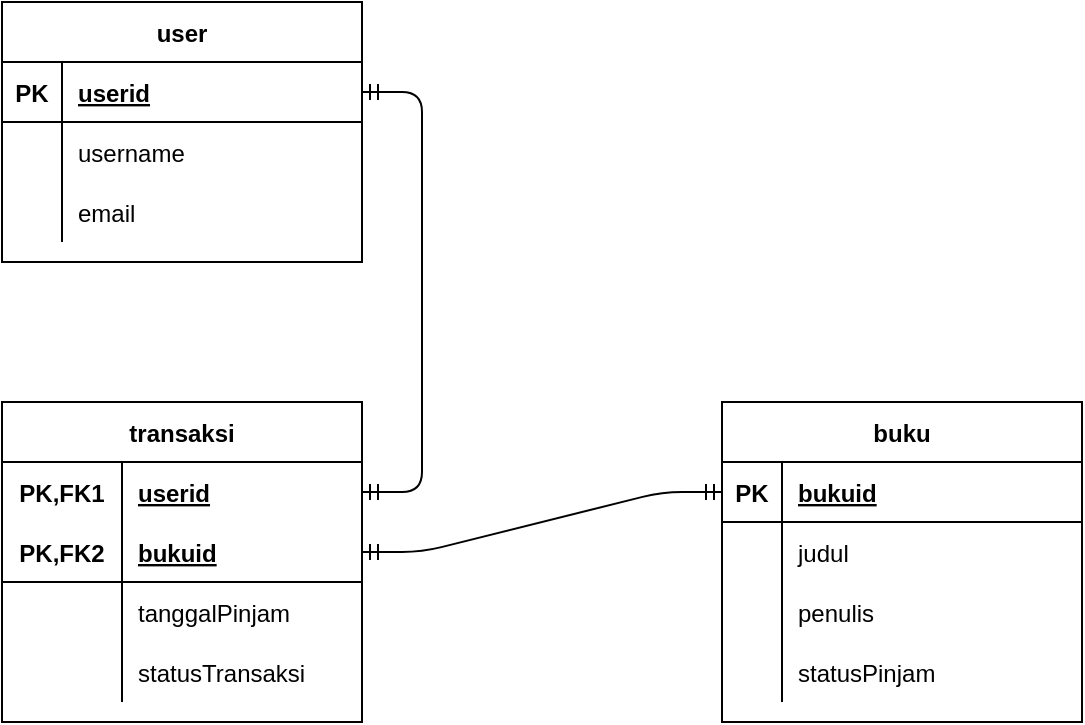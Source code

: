 <mxfile version="14.8.5" type="device"><diagram id="PZNlseLMngbeUFt8r440" name="Page-1"><mxGraphModel dx="868" dy="460" grid="1" gridSize="10" guides="1" tooltips="1" connect="1" arrows="1" fold="1" page="1" pageScale="1" pageWidth="827" pageHeight="1169" math="0" shadow="0"><root><mxCell id="0"/><mxCell id="1" parent="0"/><mxCell id="lCiLMDk_qjXaG9rMzKTr-1" value="user" style="shape=table;startSize=30;container=1;collapsible=1;childLayout=tableLayout;fixedRows=1;rowLines=0;fontStyle=1;align=center;resizeLast=1;" vertex="1" parent="1"><mxGeometry x="80" y="40" width="180" height="130" as="geometry"/></mxCell><mxCell id="lCiLMDk_qjXaG9rMzKTr-2" value="" style="shape=partialRectangle;collapsible=0;dropTarget=0;pointerEvents=0;fillColor=none;top=0;left=0;bottom=1;right=0;points=[[0,0.5],[1,0.5]];portConstraint=eastwest;" vertex="1" parent="lCiLMDk_qjXaG9rMzKTr-1"><mxGeometry y="30" width="180" height="30" as="geometry"/></mxCell><mxCell id="lCiLMDk_qjXaG9rMzKTr-3" value="PK" style="shape=partialRectangle;connectable=0;fillColor=none;top=0;left=0;bottom=0;right=0;fontStyle=1;overflow=hidden;" vertex="1" parent="lCiLMDk_qjXaG9rMzKTr-2"><mxGeometry width="30" height="30" as="geometry"/></mxCell><mxCell id="lCiLMDk_qjXaG9rMzKTr-4" value="userid" style="shape=partialRectangle;connectable=0;fillColor=none;top=0;left=0;bottom=0;right=0;align=left;spacingLeft=6;fontStyle=5;overflow=hidden;" vertex="1" parent="lCiLMDk_qjXaG9rMzKTr-2"><mxGeometry x="30" width="150" height="30" as="geometry"/></mxCell><mxCell id="lCiLMDk_qjXaG9rMzKTr-5" value="" style="shape=partialRectangle;collapsible=0;dropTarget=0;pointerEvents=0;fillColor=none;top=0;left=0;bottom=0;right=0;points=[[0,0.5],[1,0.5]];portConstraint=eastwest;" vertex="1" parent="lCiLMDk_qjXaG9rMzKTr-1"><mxGeometry y="60" width="180" height="30" as="geometry"/></mxCell><mxCell id="lCiLMDk_qjXaG9rMzKTr-6" value="" style="shape=partialRectangle;connectable=0;fillColor=none;top=0;left=0;bottom=0;right=0;editable=1;overflow=hidden;" vertex="1" parent="lCiLMDk_qjXaG9rMzKTr-5"><mxGeometry width="30" height="30" as="geometry"/></mxCell><mxCell id="lCiLMDk_qjXaG9rMzKTr-7" value="username" style="shape=partialRectangle;connectable=0;fillColor=none;top=0;left=0;bottom=0;right=0;align=left;spacingLeft=6;overflow=hidden;" vertex="1" parent="lCiLMDk_qjXaG9rMzKTr-5"><mxGeometry x="30" width="150" height="30" as="geometry"/></mxCell><mxCell id="lCiLMDk_qjXaG9rMzKTr-8" value="" style="shape=partialRectangle;collapsible=0;dropTarget=0;pointerEvents=0;fillColor=none;top=0;left=0;bottom=0;right=0;points=[[0,0.5],[1,0.5]];portConstraint=eastwest;" vertex="1" parent="lCiLMDk_qjXaG9rMzKTr-1"><mxGeometry y="90" width="180" height="30" as="geometry"/></mxCell><mxCell id="lCiLMDk_qjXaG9rMzKTr-9" value="" style="shape=partialRectangle;connectable=0;fillColor=none;top=0;left=0;bottom=0;right=0;editable=1;overflow=hidden;" vertex="1" parent="lCiLMDk_qjXaG9rMzKTr-8"><mxGeometry width="30" height="30" as="geometry"/></mxCell><mxCell id="lCiLMDk_qjXaG9rMzKTr-10" value="email" style="shape=partialRectangle;connectable=0;fillColor=none;top=0;left=0;bottom=0;right=0;align=left;spacingLeft=6;overflow=hidden;" vertex="1" parent="lCiLMDk_qjXaG9rMzKTr-8"><mxGeometry x="30" width="150" height="30" as="geometry"/></mxCell><mxCell id="lCiLMDk_qjXaG9rMzKTr-20" value="buku" style="shape=table;startSize=30;container=1;collapsible=1;childLayout=tableLayout;fixedRows=1;rowLines=0;fontStyle=1;align=center;resizeLast=1;" vertex="1" parent="1"><mxGeometry x="440" y="240" width="180" height="160" as="geometry"/></mxCell><mxCell id="lCiLMDk_qjXaG9rMzKTr-21" value="" style="shape=partialRectangle;collapsible=0;dropTarget=0;pointerEvents=0;fillColor=none;top=0;left=0;bottom=1;right=0;points=[[0,0.5],[1,0.5]];portConstraint=eastwest;" vertex="1" parent="lCiLMDk_qjXaG9rMzKTr-20"><mxGeometry y="30" width="180" height="30" as="geometry"/></mxCell><mxCell id="lCiLMDk_qjXaG9rMzKTr-22" value="PK" style="shape=partialRectangle;connectable=0;fillColor=none;top=0;left=0;bottom=0;right=0;fontStyle=1;overflow=hidden;" vertex="1" parent="lCiLMDk_qjXaG9rMzKTr-21"><mxGeometry width="30" height="30" as="geometry"/></mxCell><mxCell id="lCiLMDk_qjXaG9rMzKTr-23" value="bukuid" style="shape=partialRectangle;connectable=0;fillColor=none;top=0;left=0;bottom=0;right=0;align=left;spacingLeft=6;fontStyle=5;overflow=hidden;" vertex="1" parent="lCiLMDk_qjXaG9rMzKTr-21"><mxGeometry x="30" width="150" height="30" as="geometry"/></mxCell><mxCell id="lCiLMDk_qjXaG9rMzKTr-24" value="" style="shape=partialRectangle;collapsible=0;dropTarget=0;pointerEvents=0;fillColor=none;top=0;left=0;bottom=0;right=0;points=[[0,0.5],[1,0.5]];portConstraint=eastwest;" vertex="1" parent="lCiLMDk_qjXaG9rMzKTr-20"><mxGeometry y="60" width="180" height="30" as="geometry"/></mxCell><mxCell id="lCiLMDk_qjXaG9rMzKTr-25" value="" style="shape=partialRectangle;connectable=0;fillColor=none;top=0;left=0;bottom=0;right=0;editable=1;overflow=hidden;" vertex="1" parent="lCiLMDk_qjXaG9rMzKTr-24"><mxGeometry width="30" height="30" as="geometry"/></mxCell><mxCell id="lCiLMDk_qjXaG9rMzKTr-26" value="judul" style="shape=partialRectangle;connectable=0;fillColor=none;top=0;left=0;bottom=0;right=0;align=left;spacingLeft=6;overflow=hidden;" vertex="1" parent="lCiLMDk_qjXaG9rMzKTr-24"><mxGeometry x="30" width="150" height="30" as="geometry"/></mxCell><mxCell id="lCiLMDk_qjXaG9rMzKTr-27" value="" style="shape=partialRectangle;collapsible=0;dropTarget=0;pointerEvents=0;fillColor=none;top=0;left=0;bottom=0;right=0;points=[[0,0.5],[1,0.5]];portConstraint=eastwest;" vertex="1" parent="lCiLMDk_qjXaG9rMzKTr-20"><mxGeometry y="90" width="180" height="30" as="geometry"/></mxCell><mxCell id="lCiLMDk_qjXaG9rMzKTr-28" value="" style="shape=partialRectangle;connectable=0;fillColor=none;top=0;left=0;bottom=0;right=0;editable=1;overflow=hidden;" vertex="1" parent="lCiLMDk_qjXaG9rMzKTr-27"><mxGeometry width="30" height="30" as="geometry"/></mxCell><mxCell id="lCiLMDk_qjXaG9rMzKTr-29" value="penulis" style="shape=partialRectangle;connectable=0;fillColor=none;top=0;left=0;bottom=0;right=0;align=left;spacingLeft=6;overflow=hidden;" vertex="1" parent="lCiLMDk_qjXaG9rMzKTr-27"><mxGeometry x="30" width="150" height="30" as="geometry"/></mxCell><mxCell id="lCiLMDk_qjXaG9rMzKTr-30" value="" style="shape=partialRectangle;collapsible=0;dropTarget=0;pointerEvents=0;fillColor=none;top=0;left=0;bottom=0;right=0;points=[[0,0.5],[1,0.5]];portConstraint=eastwest;" vertex="1" parent="lCiLMDk_qjXaG9rMzKTr-20"><mxGeometry y="120" width="180" height="30" as="geometry"/></mxCell><mxCell id="lCiLMDk_qjXaG9rMzKTr-31" value="" style="shape=partialRectangle;connectable=0;fillColor=none;top=0;left=0;bottom=0;right=0;editable=1;overflow=hidden;" vertex="1" parent="lCiLMDk_qjXaG9rMzKTr-30"><mxGeometry width="30" height="30" as="geometry"/></mxCell><mxCell id="lCiLMDk_qjXaG9rMzKTr-32" value="statusPinjam" style="shape=partialRectangle;connectable=0;fillColor=none;top=0;left=0;bottom=0;right=0;align=left;spacingLeft=6;overflow=hidden;" vertex="1" parent="lCiLMDk_qjXaG9rMzKTr-30"><mxGeometry x="30" width="150" height="30" as="geometry"/></mxCell><mxCell id="lCiLMDk_qjXaG9rMzKTr-50" value="transaksi" style="shape=table;startSize=30;container=1;collapsible=1;childLayout=tableLayout;fixedRows=1;rowLines=0;fontStyle=1;align=center;resizeLast=1;" vertex="1" parent="1"><mxGeometry x="80" y="240" width="180" height="160" as="geometry"/></mxCell><mxCell id="lCiLMDk_qjXaG9rMzKTr-51" value="" style="shape=partialRectangle;collapsible=0;dropTarget=0;pointerEvents=0;fillColor=none;top=0;left=0;bottom=0;right=0;points=[[0,0.5],[1,0.5]];portConstraint=eastwest;" vertex="1" parent="lCiLMDk_qjXaG9rMzKTr-50"><mxGeometry y="30" width="180" height="30" as="geometry"/></mxCell><mxCell id="lCiLMDk_qjXaG9rMzKTr-52" value="PK,FK1" style="shape=partialRectangle;connectable=0;fillColor=none;top=0;left=0;bottom=0;right=0;fontStyle=1;overflow=hidden;" vertex="1" parent="lCiLMDk_qjXaG9rMzKTr-51"><mxGeometry width="60" height="30" as="geometry"/></mxCell><mxCell id="lCiLMDk_qjXaG9rMzKTr-53" value="userid" style="shape=partialRectangle;connectable=0;fillColor=none;top=0;left=0;bottom=0;right=0;align=left;spacingLeft=6;fontStyle=5;overflow=hidden;" vertex="1" parent="lCiLMDk_qjXaG9rMzKTr-51"><mxGeometry x="60" width="120" height="30" as="geometry"/></mxCell><mxCell id="lCiLMDk_qjXaG9rMzKTr-54" value="" style="shape=partialRectangle;collapsible=0;dropTarget=0;pointerEvents=0;fillColor=none;top=0;left=0;bottom=1;right=0;points=[[0,0.5],[1,0.5]];portConstraint=eastwest;" vertex="1" parent="lCiLMDk_qjXaG9rMzKTr-50"><mxGeometry y="60" width="180" height="30" as="geometry"/></mxCell><mxCell id="lCiLMDk_qjXaG9rMzKTr-55" value="PK,FK2" style="shape=partialRectangle;connectable=0;fillColor=none;top=0;left=0;bottom=0;right=0;fontStyle=1;overflow=hidden;" vertex="1" parent="lCiLMDk_qjXaG9rMzKTr-54"><mxGeometry width="60" height="30" as="geometry"/></mxCell><mxCell id="lCiLMDk_qjXaG9rMzKTr-56" value="bukuid" style="shape=partialRectangle;connectable=0;fillColor=none;top=0;left=0;bottom=0;right=0;align=left;spacingLeft=6;fontStyle=5;overflow=hidden;" vertex="1" parent="lCiLMDk_qjXaG9rMzKTr-54"><mxGeometry x="60" width="120" height="30" as="geometry"/></mxCell><mxCell id="lCiLMDk_qjXaG9rMzKTr-57" value="" style="shape=partialRectangle;collapsible=0;dropTarget=0;pointerEvents=0;fillColor=none;top=0;left=0;bottom=0;right=0;points=[[0,0.5],[1,0.5]];portConstraint=eastwest;" vertex="1" parent="lCiLMDk_qjXaG9rMzKTr-50"><mxGeometry y="90" width="180" height="30" as="geometry"/></mxCell><mxCell id="lCiLMDk_qjXaG9rMzKTr-58" value="" style="shape=partialRectangle;connectable=0;fillColor=none;top=0;left=0;bottom=0;right=0;editable=1;overflow=hidden;" vertex="1" parent="lCiLMDk_qjXaG9rMzKTr-57"><mxGeometry width="60" height="30" as="geometry"/></mxCell><mxCell id="lCiLMDk_qjXaG9rMzKTr-59" value="tanggalPinjam" style="shape=partialRectangle;connectable=0;fillColor=none;top=0;left=0;bottom=0;right=0;align=left;spacingLeft=6;overflow=hidden;" vertex="1" parent="lCiLMDk_qjXaG9rMzKTr-57"><mxGeometry x="60" width="120" height="30" as="geometry"/></mxCell><mxCell id="lCiLMDk_qjXaG9rMzKTr-60" value="" style="shape=partialRectangle;collapsible=0;dropTarget=0;pointerEvents=0;fillColor=none;top=0;left=0;bottom=0;right=0;points=[[0,0.5],[1,0.5]];portConstraint=eastwest;" vertex="1" parent="lCiLMDk_qjXaG9rMzKTr-50"><mxGeometry y="120" width="180" height="30" as="geometry"/></mxCell><mxCell id="lCiLMDk_qjXaG9rMzKTr-61" value="" style="shape=partialRectangle;connectable=0;fillColor=none;top=0;left=0;bottom=0;right=0;editable=1;overflow=hidden;" vertex="1" parent="lCiLMDk_qjXaG9rMzKTr-60"><mxGeometry width="60" height="30" as="geometry"/></mxCell><mxCell id="lCiLMDk_qjXaG9rMzKTr-62" value="statusTransaksi" style="shape=partialRectangle;connectable=0;fillColor=none;top=0;left=0;bottom=0;right=0;align=left;spacingLeft=6;overflow=hidden;" vertex="1" parent="lCiLMDk_qjXaG9rMzKTr-60"><mxGeometry x="60" width="120" height="30" as="geometry"/></mxCell><mxCell id="lCiLMDk_qjXaG9rMzKTr-63" value="" style="edgeStyle=entityRelationEdgeStyle;fontSize=12;html=1;endArrow=ERmandOne;startArrow=ERmandOne;" edge="1" parent="1" source="lCiLMDk_qjXaG9rMzKTr-51" target="lCiLMDk_qjXaG9rMzKTr-2"><mxGeometry width="100" height="100" relative="1" as="geometry"><mxPoint x="360" y="290" as="sourcePoint"/><mxPoint x="460" y="190" as="targetPoint"/></mxGeometry></mxCell><mxCell id="lCiLMDk_qjXaG9rMzKTr-64" value="" style="edgeStyle=entityRelationEdgeStyle;fontSize=12;html=1;endArrow=ERmandOne;startArrow=ERmandOne;" edge="1" parent="1" source="lCiLMDk_qjXaG9rMzKTr-54" target="lCiLMDk_qjXaG9rMzKTr-21"><mxGeometry width="100" height="100" relative="1" as="geometry"><mxPoint x="360" y="290" as="sourcePoint"/><mxPoint x="460" y="190" as="targetPoint"/></mxGeometry></mxCell></root></mxGraphModel></diagram></mxfile>